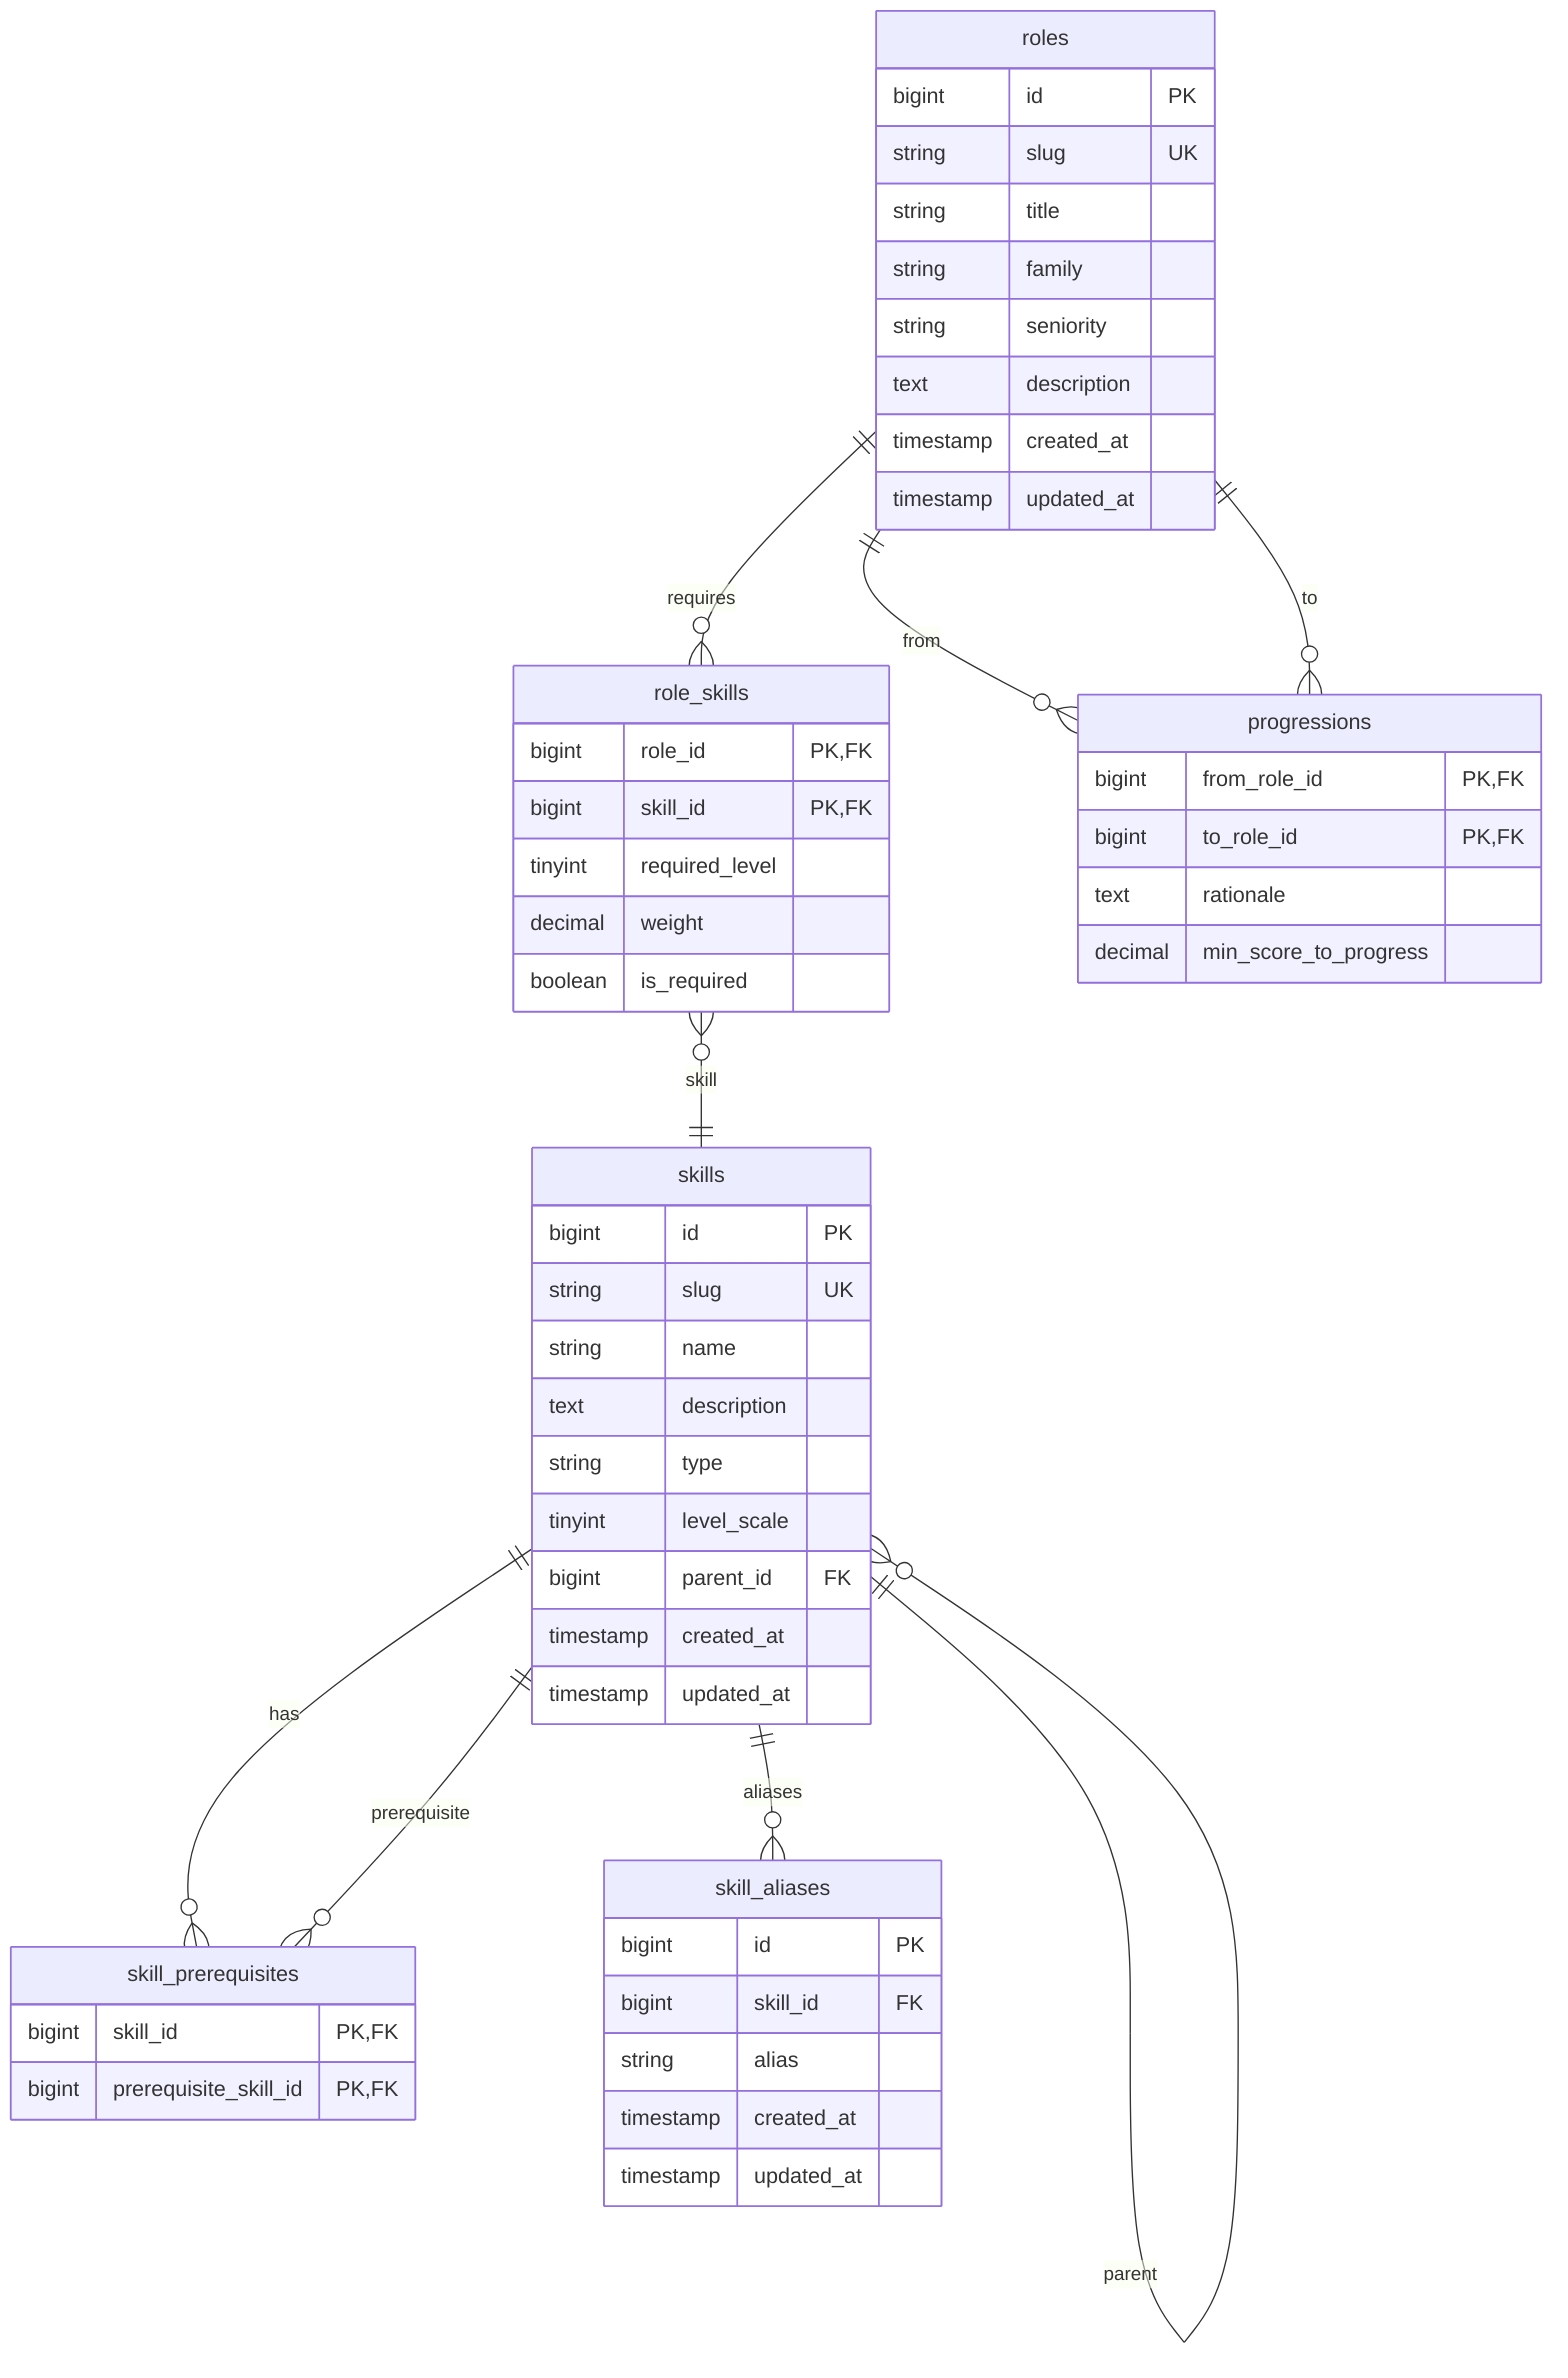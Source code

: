 erDiagram
    skills {
        bigint id PK
        string slug UK
        string name
        text description
        string type
        tinyint level_scale
        bigint parent_id FK
        timestamp created_at
        timestamp updated_at
    }

    skill_prerequisites {
        bigint skill_id PK,FK
        bigint prerequisite_skill_id PK,FK
    }

    skill_aliases {
        bigint id PK
        bigint skill_id FK
        string alias
        timestamp created_at
        timestamp updated_at
    }

    roles {
        bigint id PK
        string slug UK
        string title
        string family
        string seniority
        text description
        timestamp created_at
        timestamp updated_at
    }

    role_skills {
        bigint role_id PK,FK
        bigint skill_id PK,FK
        tinyint required_level
        decimal weight
        boolean is_required
    }

    progressions {
        bigint from_role_id PK,FK
        bigint to_role_id PK,FK
        text rationale
        decimal min_score_to_progress
    }

    skills ||--o{ skills : "parent"
    skills ||--o{ skill_prerequisites : "has"
    skill_prerequisites }o--|| skills : "prerequisite"
    skills ||--o{ skill_aliases : "aliases"
    roles ||--o{ role_skills : "requires"
    role_skills }o--|| skills : "skill"
    roles ||--o{ progressions : "from"
    progressions }o--|| roles : "to"